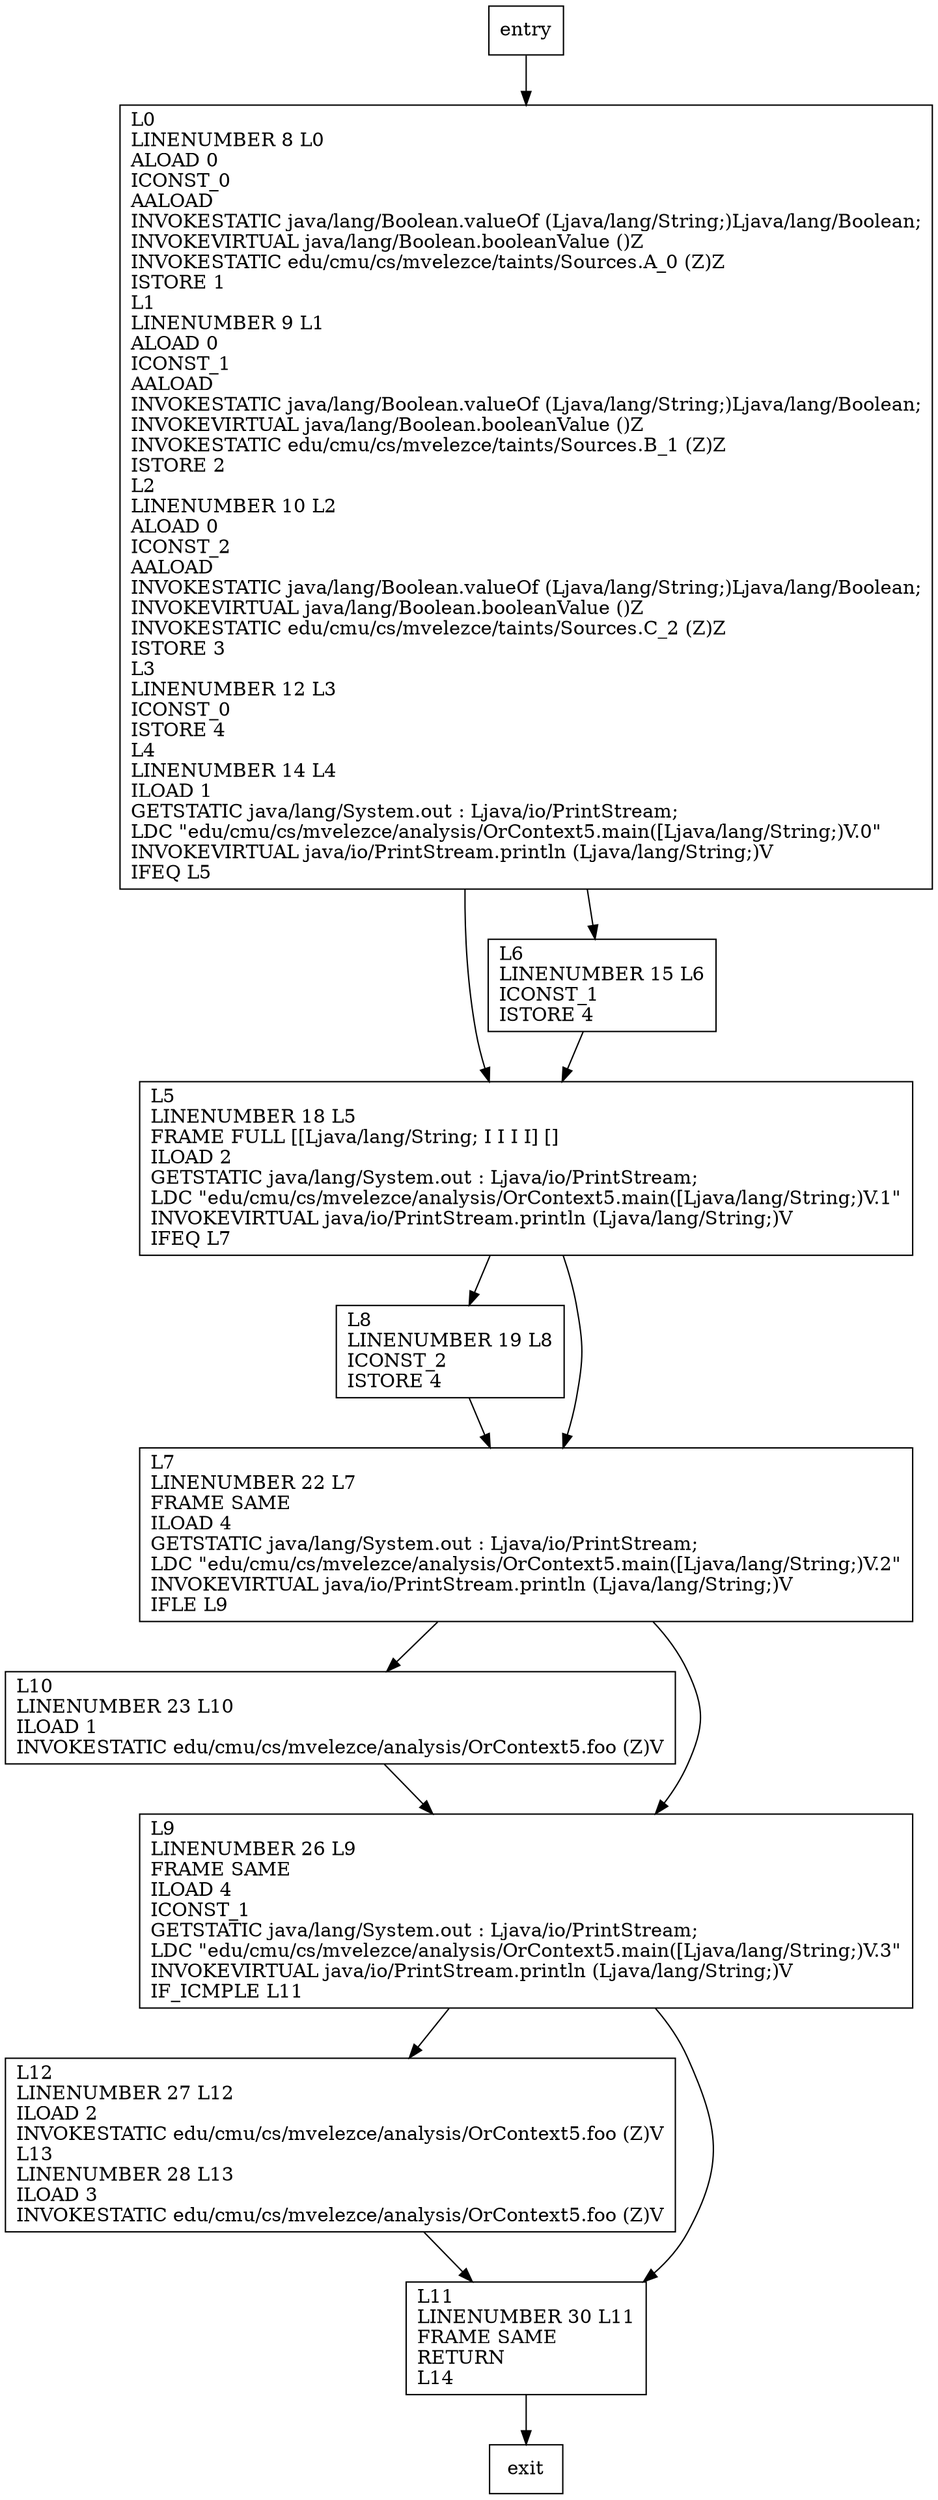 digraph main {
node [shape=record];
85357160 [label="L12\lLINENUMBER 27 L12\lILOAD 2\lINVOKESTATIC edu/cmu/cs/mvelezce/analysis/OrContext5.foo (Z)V\lL13\lLINENUMBER 28 L13\lILOAD 3\lINVOKESTATIC edu/cmu/cs/mvelezce/analysis/OrContext5.foo (Z)V\l"];
707506411 [label="L5\lLINENUMBER 18 L5\lFRAME FULL [[Ljava/lang/String; I I I I] []\lILOAD 2\lGETSTATIC java/lang/System.out : Ljava/io/PrintStream;\lLDC \"edu/cmu/cs/mvelezce/analysis/OrContext5.main([Ljava/lang/String;)V.1\"\lINVOKEVIRTUAL java/io/PrintStream.println (Ljava/lang/String;)V\lIFEQ L7\l"];
1009326765 [label="L8\lLINENUMBER 19 L8\lICONST_2\lISTORE 4\l"];
1846539844 [label="L0\lLINENUMBER 8 L0\lALOAD 0\lICONST_0\lAALOAD\lINVOKESTATIC java/lang/Boolean.valueOf (Ljava/lang/String;)Ljava/lang/Boolean;\lINVOKEVIRTUAL java/lang/Boolean.booleanValue ()Z\lINVOKESTATIC edu/cmu/cs/mvelezce/taints/Sources.A_0 (Z)Z\lISTORE 1\lL1\lLINENUMBER 9 L1\lALOAD 0\lICONST_1\lAALOAD\lINVOKESTATIC java/lang/Boolean.valueOf (Ljava/lang/String;)Ljava/lang/Boolean;\lINVOKEVIRTUAL java/lang/Boolean.booleanValue ()Z\lINVOKESTATIC edu/cmu/cs/mvelezce/taints/Sources.B_1 (Z)Z\lISTORE 2\lL2\lLINENUMBER 10 L2\lALOAD 0\lICONST_2\lAALOAD\lINVOKESTATIC java/lang/Boolean.valueOf (Ljava/lang/String;)Ljava/lang/Boolean;\lINVOKEVIRTUAL java/lang/Boolean.booleanValue ()Z\lINVOKESTATIC edu/cmu/cs/mvelezce/taints/Sources.C_2 (Z)Z\lISTORE 3\lL3\lLINENUMBER 12 L3\lICONST_0\lISTORE 4\lL4\lLINENUMBER 14 L4\lILOAD 1\lGETSTATIC java/lang/System.out : Ljava/io/PrintStream;\lLDC \"edu/cmu/cs/mvelezce/analysis/OrContext5.main([Ljava/lang/String;)V.0\"\lINVOKEVIRTUAL java/io/PrintStream.println (Ljava/lang/String;)V\lIFEQ L5\l"];
1999135802 [label="L10\lLINENUMBER 23 L10\lILOAD 1\lINVOKESTATIC edu/cmu/cs/mvelezce/analysis/OrContext5.foo (Z)V\l"];
7548983 [label="L9\lLINENUMBER 26 L9\lFRAME SAME\lILOAD 4\lICONST_1\lGETSTATIC java/lang/System.out : Ljava/io/PrintStream;\lLDC \"edu/cmu/cs/mvelezce/analysis/OrContext5.main([Ljava/lang/String;)V.3\"\lINVOKEVIRTUAL java/io/PrintStream.println (Ljava/lang/String;)V\lIF_ICMPLE L11\l"];
1490985125 [label="L6\lLINENUMBER 15 L6\lICONST_1\lISTORE 4\l"];
755328698 [label="L7\lLINENUMBER 22 L7\lFRAME SAME\lILOAD 4\lGETSTATIC java/lang/System.out : Ljava/io/PrintStream;\lLDC \"edu/cmu/cs/mvelezce/analysis/OrContext5.main([Ljava/lang/String;)V.2\"\lINVOKEVIRTUAL java/io/PrintStream.println (Ljava/lang/String;)V\lIFLE L9\l"];
52487168 [label="L11\lLINENUMBER 30 L11\lFRAME SAME\lRETURN\lL14\l"];
entry;
exit;
entry -> 1846539844;
85357160 -> 52487168;
707506411 -> 1009326765;
707506411 -> 755328698;
1009326765 -> 755328698;
1846539844 -> 707506411;
1846539844 -> 1490985125;
1999135802 -> 7548983;
7548983 -> 85357160;
7548983 -> 52487168;
1490985125 -> 707506411;
755328698 -> 1999135802;
755328698 -> 7548983;
52487168 -> exit;
}
